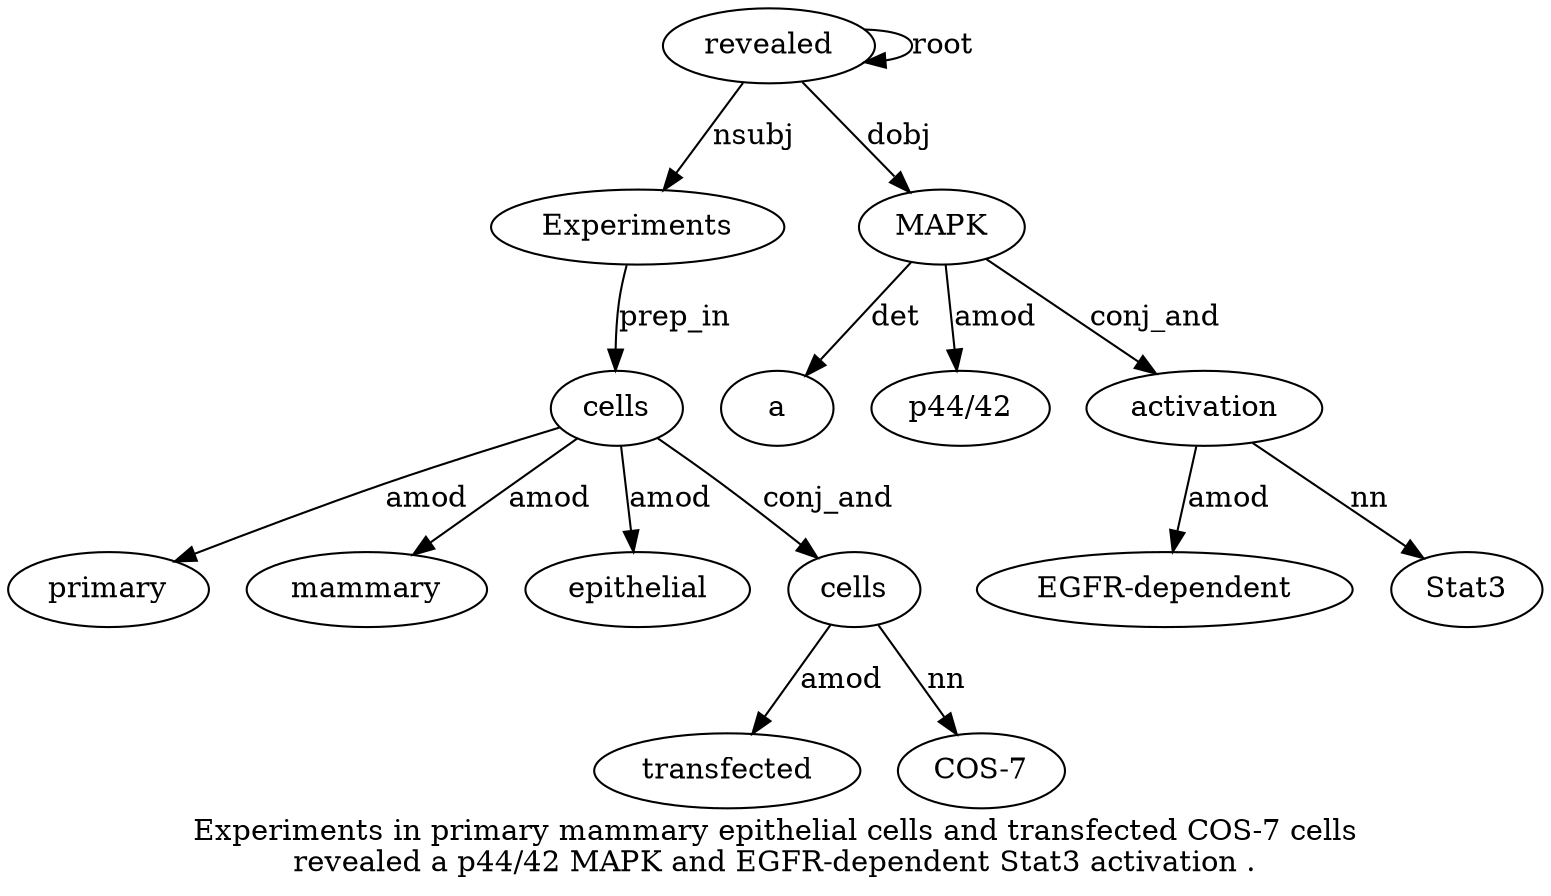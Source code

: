 digraph "Experiments in primary mammary epithelial cells and transfected COS-7 cells revealed a p44/42 MAPK and EGFR-dependent Stat3 activation ." {
label="Experiments in primary mammary epithelial cells and transfected COS-7 cells
revealed a p44/42 MAPK and EGFR-dependent Stat3 activation .";
revealed11 [style=filled, fillcolor=white, label=revealed];
Experiments1 [style=filled, fillcolor=white, label=Experiments];
revealed11 -> Experiments1  [label=nsubj];
cells6 [style=filled, fillcolor=white, label=cells];
primary3 [style=filled, fillcolor=white, label=primary];
cells6 -> primary3  [label=amod];
mammary4 [style=filled, fillcolor=white, label=mammary];
cells6 -> mammary4  [label=amod];
epithelial5 [style=filled, fillcolor=white, label=epithelial];
cells6 -> epithelial5  [label=amod];
Experiments1 -> cells6  [label=prep_in];
cells10 [style=filled, fillcolor=white, label=cells];
transfected8 [style=filled, fillcolor=white, label=transfected];
cells10 -> transfected8  [label=amod];
"COS-79" [style=filled, fillcolor=white, label="COS-7"];
cells10 -> "COS-79"  [label=nn];
cells6 -> cells10  [label=conj_and];
revealed11 -> revealed11  [label=root];
MAPK14 [style=filled, fillcolor=white, label=MAPK];
a12 [style=filled, fillcolor=white, label=a];
MAPK14 -> a12  [label=det];
"p44/4213" [style=filled, fillcolor=white, label="p44/42"];
MAPK14 -> "p44/4213"  [label=amod];
revealed11 -> MAPK14  [label=dobj];
activation18 [style=filled, fillcolor=white, label=activation];
"EGFR-dependent16" [style=filled, fillcolor=white, label="EGFR-dependent"];
activation18 -> "EGFR-dependent16"  [label=amod];
Stat317 [style=filled, fillcolor=white, label=Stat3];
activation18 -> Stat317  [label=nn];
MAPK14 -> activation18  [label=conj_and];
}
